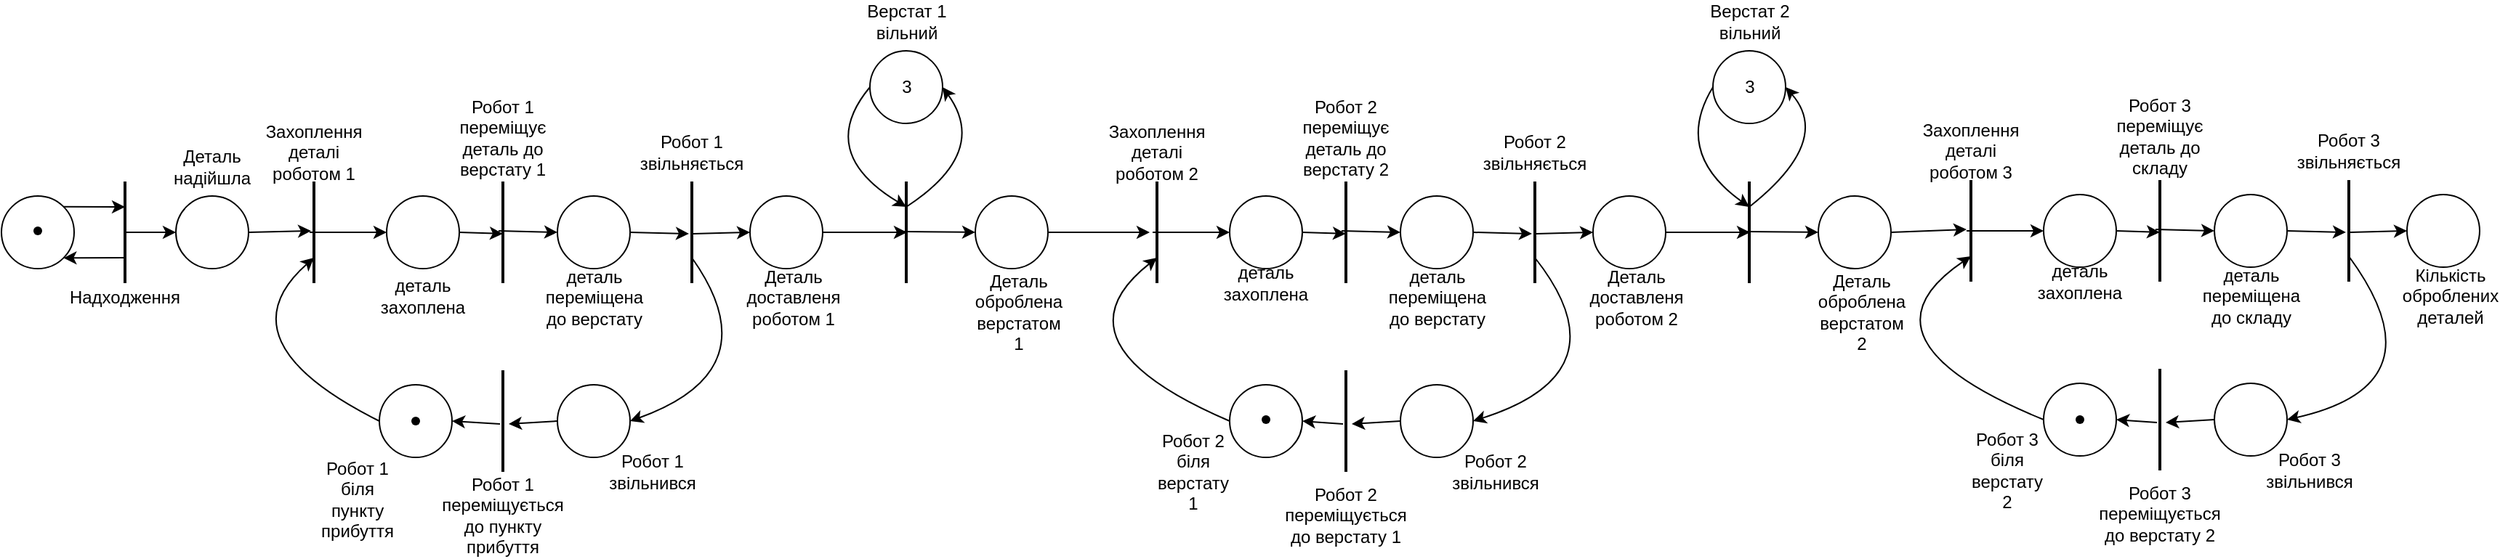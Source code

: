 <mxfile version="20.3.0" type="device"><diagram id="uOhVnYWq_4FHuBtCZYfS" name="Страница 1"><mxGraphModel dx="1916" dy="1195" grid="1" gridSize="10" guides="1" tooltips="1" connect="1" arrows="1" fold="1" page="1" pageScale="1" pageWidth="827" pageHeight="1169" math="0" shadow="0"><root><mxCell id="0"/><mxCell id="1" parent="0"/><mxCell id="Stqh8sStrNUPysJw6Vtm-1" value="" style="ellipse;whiteSpace=wrap;html=1;aspect=fixed;" vertex="1" parent="1"><mxGeometry x="10" y="700" width="50" height="50" as="geometry"/></mxCell><mxCell id="Stqh8sStrNUPysJw6Vtm-2" value="" style="line;strokeWidth=2;direction=south;html=1;" vertex="1" parent="1"><mxGeometry x="90" y="690" width="10" height="70" as="geometry"/></mxCell><mxCell id="Stqh8sStrNUPysJw6Vtm-3" value="" style="endArrow=classic;html=1;exitX=1;exitY=0;exitDx=0;exitDy=0;entryX=0.25;entryY=0.5;entryDx=0;entryDy=0;entryPerimeter=0;" edge="1" parent="1" source="Stqh8sStrNUPysJw6Vtm-1" target="Stqh8sStrNUPysJw6Vtm-2"><mxGeometry width="50" height="50" relative="1" as="geometry"><mxPoint x="400" y="1030" as="sourcePoint"/><mxPoint x="450" y="980" as="targetPoint"/></mxGeometry></mxCell><mxCell id="Stqh8sStrNUPysJw6Vtm-4" value="" style="endArrow=classic;html=1;exitX=0.75;exitY=0.5;exitDx=0;exitDy=0;exitPerimeter=0;entryX=1;entryY=1;entryDx=0;entryDy=0;" edge="1" parent="1" source="Stqh8sStrNUPysJw6Vtm-2" target="Stqh8sStrNUPysJw6Vtm-1"><mxGeometry width="50" height="50" relative="1" as="geometry"><mxPoint x="400" y="1030" as="sourcePoint"/><mxPoint x="450" y="980" as="targetPoint"/></mxGeometry></mxCell><mxCell id="Stqh8sStrNUPysJw6Vtm-5" value="" style="ellipse;whiteSpace=wrap;html=1;aspect=fixed;" vertex="1" parent="1"><mxGeometry x="130" y="700" width="50" height="50" as="geometry"/></mxCell><mxCell id="Stqh8sStrNUPysJw6Vtm-6" value="" style="ellipse;whiteSpace=wrap;html=1;aspect=fixed;" vertex="1" parent="1"><mxGeometry x="275" y="700" width="50" height="50" as="geometry"/></mxCell><mxCell id="Stqh8sStrNUPysJw6Vtm-7" value="" style="line;strokeWidth=2;direction=south;html=1;" vertex="1" parent="1"><mxGeometry x="220" y="690" width="10" height="70" as="geometry"/></mxCell><mxCell id="Stqh8sStrNUPysJw6Vtm-8" value="" style="ellipse;whiteSpace=wrap;html=1;aspect=fixed;" vertex="1" parent="1"><mxGeometry x="392.5" y="700" width="50" height="50" as="geometry"/></mxCell><mxCell id="Stqh8sStrNUPysJw6Vtm-9" value="" style="ellipse;whiteSpace=wrap;html=1;aspect=fixed;" vertex="1" parent="1"><mxGeometry x="525" y="700" width="50" height="50" as="geometry"/></mxCell><mxCell id="Stqh8sStrNUPysJw6Vtm-10" value="" style="line;strokeWidth=2;direction=south;html=1;" vertex="1" parent="1"><mxGeometry x="350" y="690" width="10" height="70" as="geometry"/></mxCell><mxCell id="Stqh8sStrNUPysJw6Vtm-11" value="" style="line;strokeWidth=2;direction=south;html=1;" vertex="1" parent="1"><mxGeometry x="480" y="690" width="10" height="70" as="geometry"/></mxCell><mxCell id="Stqh8sStrNUPysJw6Vtm-12" value="" style="line;strokeWidth=2;direction=south;html=1;" vertex="1" parent="1"><mxGeometry x="627.5" y="690" width="10" height="70" as="geometry"/></mxCell><mxCell id="Stqh8sStrNUPysJw6Vtm-13" value="3" style="ellipse;whiteSpace=wrap;html=1;aspect=fixed;" vertex="1" parent="1"><mxGeometry x="607.5" y="600" width="50" height="50" as="geometry"/></mxCell><mxCell id="Stqh8sStrNUPysJw6Vtm-16" value="Верстат 1 вільний" style="text;html=1;strokeColor=none;fillColor=none;align=center;verticalAlign=middle;whiteSpace=wrap;rounded=0;" vertex="1" parent="1"><mxGeometry x="593.75" y="570" width="77.5" height="20" as="geometry"/></mxCell><mxCell id="Stqh8sStrNUPysJw6Vtm-17" value="" style="ellipse;whiteSpace=wrap;html=1;aspect=fixed;" vertex="1" parent="1"><mxGeometry x="270" y="830" width="50" height="50" as="geometry"/></mxCell><mxCell id="Stqh8sStrNUPysJw6Vtm-18" value="" style="ellipse;whiteSpace=wrap;html=1;aspect=fixed;" vertex="1" parent="1"><mxGeometry x="392.5" y="830" width="50" height="50" as="geometry"/></mxCell><mxCell id="Stqh8sStrNUPysJw6Vtm-19" value="" style="line;strokeWidth=2;direction=south;html=1;" vertex="1" parent="1"><mxGeometry x="350" y="820" width="10" height="70" as="geometry"/></mxCell><mxCell id="Stqh8sStrNUPysJw6Vtm-20" value="" style="endArrow=classic;html=1;exitX=0.5;exitY=0.6;exitDx=0;exitDy=0;exitPerimeter=0;" edge="1" parent="1" source="Stqh8sStrNUPysJw6Vtm-2"><mxGeometry width="50" height="50" relative="1" as="geometry"><mxPoint x="470" y="740" as="sourcePoint"/><mxPoint x="130" y="725" as="targetPoint"/></mxGeometry></mxCell><mxCell id="Stqh8sStrNUPysJw6Vtm-21" value="" style="endArrow=classic;html=1;exitX=1;exitY=0.5;exitDx=0;exitDy=0;entryX=0.486;entryY=0.7;entryDx=0;entryDy=0;entryPerimeter=0;" edge="1" parent="1" source="Stqh8sStrNUPysJw6Vtm-5" target="Stqh8sStrNUPysJw6Vtm-7"><mxGeometry width="50" height="50" relative="1" as="geometry"><mxPoint x="470" y="740" as="sourcePoint"/><mxPoint x="520" y="690" as="targetPoint"/></mxGeometry></mxCell><mxCell id="Stqh8sStrNUPysJw6Vtm-22" value="" style="endArrow=classic;html=1;exitX=0.5;exitY=0.8;exitDx=0;exitDy=0;exitPerimeter=0;entryX=0;entryY=0.5;entryDx=0;entryDy=0;" edge="1" parent="1" source="Stqh8sStrNUPysJw6Vtm-7" target="Stqh8sStrNUPysJw6Vtm-6"><mxGeometry width="50" height="50" relative="1" as="geometry"><mxPoint x="470" y="740" as="sourcePoint"/><mxPoint x="520" y="690" as="targetPoint"/></mxGeometry></mxCell><mxCell id="Stqh8sStrNUPysJw6Vtm-23" value="" style="endArrow=classic;html=1;exitX=1;exitY=0.5;exitDx=0;exitDy=0;entryX=0.514;entryY=0.5;entryDx=0;entryDy=0;entryPerimeter=0;" edge="1" parent="1" source="Stqh8sStrNUPysJw6Vtm-6" target="Stqh8sStrNUPysJw6Vtm-10"><mxGeometry width="50" height="50" relative="1" as="geometry"><mxPoint x="470" y="740" as="sourcePoint"/><mxPoint x="520" y="690" as="targetPoint"/></mxGeometry></mxCell><mxCell id="Stqh8sStrNUPysJw6Vtm-24" value="" style="endArrow=classic;html=1;exitX=0.486;exitY=0.8;exitDx=0;exitDy=0;exitPerimeter=0;entryX=0;entryY=0.5;entryDx=0;entryDy=0;" edge="1" parent="1" source="Stqh8sStrNUPysJw6Vtm-10" target="Stqh8sStrNUPysJw6Vtm-8"><mxGeometry width="50" height="50" relative="1" as="geometry"><mxPoint x="470" y="740" as="sourcePoint"/><mxPoint x="520" y="690" as="targetPoint"/></mxGeometry></mxCell><mxCell id="Stqh8sStrNUPysJw6Vtm-25" value="" style="endArrow=classic;html=1;exitX=1;exitY=0.5;exitDx=0;exitDy=0;entryX=0.514;entryY=0.7;entryDx=0;entryDy=0;entryPerimeter=0;" edge="1" parent="1" source="Stqh8sStrNUPysJw6Vtm-8" target="Stqh8sStrNUPysJw6Vtm-11"><mxGeometry width="50" height="50" relative="1" as="geometry"><mxPoint x="470" y="740" as="sourcePoint"/><mxPoint x="520" y="690" as="targetPoint"/></mxGeometry></mxCell><mxCell id="Stqh8sStrNUPysJw6Vtm-26" value="" style="endArrow=classic;html=1;exitX=0.514;exitY=0.4;exitDx=0;exitDy=0;exitPerimeter=0;entryX=0;entryY=0.5;entryDx=0;entryDy=0;" edge="1" parent="1" source="Stqh8sStrNUPysJw6Vtm-11" target="Stqh8sStrNUPysJw6Vtm-9"><mxGeometry width="50" height="50" relative="1" as="geometry"><mxPoint x="470" y="740" as="sourcePoint"/><mxPoint x="520" y="690" as="targetPoint"/></mxGeometry></mxCell><mxCell id="Stqh8sStrNUPysJw6Vtm-27" value="" style="endArrow=classic;html=1;entryX=0.5;entryY=0.45;entryDx=0;entryDy=0;entryPerimeter=0;exitX=1;exitY=0.5;exitDx=0;exitDy=0;" edge="1" parent="1" source="Stqh8sStrNUPysJw6Vtm-9" target="Stqh8sStrNUPysJw6Vtm-12"><mxGeometry width="50" height="50" relative="1" as="geometry"><mxPoint x="470" y="740" as="sourcePoint"/><mxPoint x="520" y="690" as="targetPoint"/></mxGeometry></mxCell><mxCell id="Stqh8sStrNUPysJw6Vtm-30" value="" style="endArrow=classic;html=1;exitX=0;exitY=0.5;exitDx=0;exitDy=0;entryX=0.529;entryY=0.1;entryDx=0;entryDy=0;entryPerimeter=0;" edge="1" parent="1" source="Stqh8sStrNUPysJw6Vtm-18" target="Stqh8sStrNUPysJw6Vtm-19"><mxGeometry width="50" height="50" relative="1" as="geometry"><mxPoint x="470" y="740" as="sourcePoint"/><mxPoint x="520" y="690" as="targetPoint"/></mxGeometry></mxCell><mxCell id="Stqh8sStrNUPysJw6Vtm-31" value="" style="endArrow=classic;html=1;exitX=0.529;exitY=0.7;exitDx=0;exitDy=0;exitPerimeter=0;entryX=1;entryY=0.5;entryDx=0;entryDy=0;" edge="1" parent="1" source="Stqh8sStrNUPysJw6Vtm-19" target="Stqh8sStrNUPysJw6Vtm-17"><mxGeometry width="50" height="50" relative="1" as="geometry"><mxPoint x="470" y="740" as="sourcePoint"/><mxPoint x="520" y="690" as="targetPoint"/></mxGeometry></mxCell><mxCell id="Stqh8sStrNUPysJw6Vtm-32" value="Надходження" style="text;html=1;strokeColor=none;fillColor=none;align=center;verticalAlign=middle;whiteSpace=wrap;rounded=0;" vertex="1" parent="1"><mxGeometry x="75" y="760" width="40" height="20" as="geometry"/></mxCell><mxCell id="Stqh8sStrNUPysJw6Vtm-33" value="Деталь надійшла" style="text;html=1;strokeColor=none;fillColor=none;align=center;verticalAlign=middle;whiteSpace=wrap;rounded=0;" vertex="1" parent="1"><mxGeometry x="135" y="670" width="40" height="20" as="geometry"/></mxCell><mxCell id="Stqh8sStrNUPysJw6Vtm-34" value="Захоплення деталі роботом 1" style="text;html=1;strokeColor=none;fillColor=none;align=center;verticalAlign=middle;whiteSpace=wrap;rounded=0;" vertex="1" parent="1"><mxGeometry x="205" y="660" width="40" height="20" as="geometry"/></mxCell><mxCell id="Stqh8sStrNUPysJw6Vtm-35" value="деталь захоплена" style="text;html=1;strokeColor=none;fillColor=none;align=center;verticalAlign=middle;whiteSpace=wrap;rounded=0;" vertex="1" parent="1"><mxGeometry x="280" y="759" width="40" height="20" as="geometry"/></mxCell><mxCell id="Stqh8sStrNUPysJw6Vtm-36" value="деталь переміщена до верстату" style="text;html=1;strokeColor=none;fillColor=none;align=center;verticalAlign=middle;whiteSpace=wrap;rounded=0;" vertex="1" parent="1"><mxGeometry x="397.5" y="760" width="40" height="20" as="geometry"/></mxCell><mxCell id="Stqh8sStrNUPysJw6Vtm-37" value="Робот 1 переміщує деталь до верстату 1" style="text;html=1;strokeColor=none;fillColor=none;align=center;verticalAlign=middle;whiteSpace=wrap;rounded=0;" vertex="1" parent="1"><mxGeometry x="335" y="650" width="40" height="20" as="geometry"/></mxCell><mxCell id="Stqh8sStrNUPysJw6Vtm-38" value="Робот 1 переміщується до пункту прибуття" style="text;html=1;strokeColor=none;fillColor=none;align=center;verticalAlign=middle;whiteSpace=wrap;rounded=0;" vertex="1" parent="1"><mxGeometry x="335" y="910" width="40" height="20" as="geometry"/></mxCell><mxCell id="Stqh8sStrNUPysJw6Vtm-39" value="Робот 1 біля пункту прибуття" style="text;html=1;strokeColor=none;fillColor=none;align=center;verticalAlign=middle;whiteSpace=wrap;rounded=0;" vertex="1" parent="1"><mxGeometry x="235" y="899" width="40" height="20" as="geometry"/></mxCell><mxCell id="Stqh8sStrNUPysJw6Vtm-40" value="Робот 1 звільнився" style="text;html=1;strokeColor=none;fillColor=none;align=center;verticalAlign=middle;whiteSpace=wrap;rounded=0;" vertex="1" parent="1"><mxGeometry x="437.5" y="880" width="40" height="20" as="geometry"/></mxCell><mxCell id="Stqh8sStrNUPysJw6Vtm-41" value="Робот 1 звільняється" style="text;html=1;strokeColor=none;fillColor=none;align=center;verticalAlign=middle;whiteSpace=wrap;rounded=0;" vertex="1" parent="1"><mxGeometry x="465" y="660" width="40" height="20" as="geometry"/></mxCell><mxCell id="Stqh8sStrNUPysJw6Vtm-42" value="Деталь доставленя роботом 1" style="text;html=1;strokeColor=none;fillColor=none;align=center;verticalAlign=middle;whiteSpace=wrap;rounded=0;" vertex="1" parent="1"><mxGeometry x="535" y="760" width="40" height="20" as="geometry"/></mxCell><mxCell id="Stqh8sStrNUPysJw6Vtm-43" value="" style="ellipse;whiteSpace=wrap;html=1;aspect=fixed;" vertex="1" parent="1"><mxGeometry x="680" y="700" width="50" height="50" as="geometry"/></mxCell><mxCell id="Stqh8sStrNUPysJw6Vtm-44" value="" style="endArrow=classic;html=1;entryX=0;entryY=0.5;entryDx=0;entryDy=0;exitX=0.492;exitY=0.707;exitDx=0;exitDy=0;exitPerimeter=0;" edge="1" parent="1" source="Stqh8sStrNUPysJw6Vtm-12" target="Stqh8sStrNUPysJw6Vtm-43"><mxGeometry width="50" height="50" relative="1" as="geometry"><mxPoint x="620" y="730" as="sourcePoint"/><mxPoint x="670" y="680" as="targetPoint"/></mxGeometry></mxCell><mxCell id="Stqh8sStrNUPysJw6Vtm-45" value="Деталь оброблена верстатом 1" style="text;html=1;strokeColor=none;fillColor=none;align=center;verticalAlign=middle;whiteSpace=wrap;rounded=0;" vertex="1" parent="1"><mxGeometry x="690" y="770" width="40" height="20" as="geometry"/></mxCell><mxCell id="Stqh8sStrNUPysJw6Vtm-46" value="" style="ellipse;whiteSpace=wrap;html=1;aspect=fixed;" vertex="1" parent="1"><mxGeometry x="855" y="700" width="50" height="50" as="geometry"/></mxCell><mxCell id="Stqh8sStrNUPysJw6Vtm-47" value="" style="line;strokeWidth=2;direction=south;html=1;" vertex="1" parent="1"><mxGeometry x="800" y="690" width="10" height="70" as="geometry"/></mxCell><mxCell id="Stqh8sStrNUPysJw6Vtm-48" value="" style="ellipse;whiteSpace=wrap;html=1;aspect=fixed;" vertex="1" parent="1"><mxGeometry x="972.5" y="700" width="50" height="50" as="geometry"/></mxCell><mxCell id="Stqh8sStrNUPysJw6Vtm-49" value="" style="ellipse;whiteSpace=wrap;html=1;aspect=fixed;" vertex="1" parent="1"><mxGeometry x="1105" y="700" width="50" height="50" as="geometry"/></mxCell><mxCell id="Stqh8sStrNUPysJw6Vtm-50" value="" style="line;strokeWidth=2;direction=south;html=1;" vertex="1" parent="1"><mxGeometry x="930" y="690" width="10" height="70" as="geometry"/></mxCell><mxCell id="Stqh8sStrNUPysJw6Vtm-51" value="" style="line;strokeWidth=2;direction=south;html=1;" vertex="1" parent="1"><mxGeometry x="1060" y="690" width="10" height="70" as="geometry"/></mxCell><mxCell id="Stqh8sStrNUPysJw6Vtm-52" value="" style="line;strokeWidth=2;direction=south;html=1;" vertex="1" parent="1"><mxGeometry x="1207.5" y="690" width="10" height="70" as="geometry"/></mxCell><mxCell id="Stqh8sStrNUPysJw6Vtm-53" value="3" style="ellipse;whiteSpace=wrap;html=1;aspect=fixed;" vertex="1" parent="1"><mxGeometry x="1187.5" y="600" width="50" height="50" as="geometry"/></mxCell><mxCell id="Stqh8sStrNUPysJw6Vtm-56" value="Верстат 2 вільний" style="text;html=1;strokeColor=none;fillColor=none;align=center;verticalAlign=middle;whiteSpace=wrap;rounded=0;" vertex="1" parent="1"><mxGeometry x="1173.75" y="570" width="77.5" height="20" as="geometry"/></mxCell><mxCell id="Stqh8sStrNUPysJw6Vtm-57" value="" style="ellipse;whiteSpace=wrap;html=1;aspect=fixed;" vertex="1" parent="1"><mxGeometry x="855" y="830" width="50" height="50" as="geometry"/></mxCell><mxCell id="Stqh8sStrNUPysJw6Vtm-58" value="" style="ellipse;whiteSpace=wrap;html=1;aspect=fixed;" vertex="1" parent="1"><mxGeometry x="972.5" y="830" width="50" height="50" as="geometry"/></mxCell><mxCell id="Stqh8sStrNUPysJw6Vtm-59" value="" style="line;strokeWidth=2;direction=south;html=1;" vertex="1" parent="1"><mxGeometry x="930" y="820" width="10" height="70" as="geometry"/></mxCell><mxCell id="Stqh8sStrNUPysJw6Vtm-60" value="" style="endArrow=classic;html=1;exitX=0.5;exitY=0.8;exitDx=0;exitDy=0;exitPerimeter=0;entryX=0;entryY=0.5;entryDx=0;entryDy=0;" edge="1" parent="1" source="Stqh8sStrNUPysJw6Vtm-47" target="Stqh8sStrNUPysJw6Vtm-46"><mxGeometry width="50" height="50" relative="1" as="geometry"><mxPoint x="1050" y="740" as="sourcePoint"/><mxPoint x="1100" y="690" as="targetPoint"/></mxGeometry></mxCell><mxCell id="Stqh8sStrNUPysJw6Vtm-61" value="" style="endArrow=classic;html=1;exitX=1;exitY=0.5;exitDx=0;exitDy=0;entryX=0.514;entryY=0.5;entryDx=0;entryDy=0;entryPerimeter=0;" edge="1" parent="1" source="Stqh8sStrNUPysJw6Vtm-46" target="Stqh8sStrNUPysJw6Vtm-50"><mxGeometry width="50" height="50" relative="1" as="geometry"><mxPoint x="1050" y="740" as="sourcePoint"/><mxPoint x="1100" y="690" as="targetPoint"/></mxGeometry></mxCell><mxCell id="Stqh8sStrNUPysJw6Vtm-62" value="" style="endArrow=classic;html=1;exitX=0.486;exitY=0.8;exitDx=0;exitDy=0;exitPerimeter=0;entryX=0;entryY=0.5;entryDx=0;entryDy=0;" edge="1" parent="1" source="Stqh8sStrNUPysJw6Vtm-50" target="Stqh8sStrNUPysJw6Vtm-48"><mxGeometry width="50" height="50" relative="1" as="geometry"><mxPoint x="1050" y="740" as="sourcePoint"/><mxPoint x="1100" y="690" as="targetPoint"/></mxGeometry></mxCell><mxCell id="Stqh8sStrNUPysJw6Vtm-63" value="" style="endArrow=classic;html=1;exitX=1;exitY=0.5;exitDx=0;exitDy=0;entryX=0.514;entryY=0.7;entryDx=0;entryDy=0;entryPerimeter=0;" edge="1" parent="1" source="Stqh8sStrNUPysJw6Vtm-48" target="Stqh8sStrNUPysJw6Vtm-51"><mxGeometry width="50" height="50" relative="1" as="geometry"><mxPoint x="1050" y="740" as="sourcePoint"/><mxPoint x="1100" y="690" as="targetPoint"/></mxGeometry></mxCell><mxCell id="Stqh8sStrNUPysJw6Vtm-64" value="" style="endArrow=classic;html=1;exitX=0.514;exitY=0.4;exitDx=0;exitDy=0;exitPerimeter=0;entryX=0;entryY=0.5;entryDx=0;entryDy=0;" edge="1" parent="1" source="Stqh8sStrNUPysJw6Vtm-51" target="Stqh8sStrNUPysJw6Vtm-49"><mxGeometry width="50" height="50" relative="1" as="geometry"><mxPoint x="1050" y="740" as="sourcePoint"/><mxPoint x="1100" y="690" as="targetPoint"/></mxGeometry></mxCell><mxCell id="Stqh8sStrNUPysJw6Vtm-65" value="" style="endArrow=classic;html=1;entryX=0.5;entryY=0.45;entryDx=0;entryDy=0;entryPerimeter=0;exitX=1;exitY=0.5;exitDx=0;exitDy=0;" edge="1" parent="1" source="Stqh8sStrNUPysJw6Vtm-49" target="Stqh8sStrNUPysJw6Vtm-52"><mxGeometry width="50" height="50" relative="1" as="geometry"><mxPoint x="1050" y="740" as="sourcePoint"/><mxPoint x="1100" y="690" as="targetPoint"/></mxGeometry></mxCell><mxCell id="Stqh8sStrNUPysJw6Vtm-68" value="" style="endArrow=classic;html=1;exitX=0;exitY=0.5;exitDx=0;exitDy=0;entryX=0.529;entryY=0.1;entryDx=0;entryDy=0;entryPerimeter=0;" edge="1" parent="1" source="Stqh8sStrNUPysJw6Vtm-58" target="Stqh8sStrNUPysJw6Vtm-59"><mxGeometry width="50" height="50" relative="1" as="geometry"><mxPoint x="1050" y="740" as="sourcePoint"/><mxPoint x="1100" y="690" as="targetPoint"/></mxGeometry></mxCell><mxCell id="Stqh8sStrNUPysJw6Vtm-69" value="" style="endArrow=classic;html=1;exitX=0.529;exitY=0.7;exitDx=0;exitDy=0;exitPerimeter=0;entryX=1;entryY=0.5;entryDx=0;entryDy=0;" edge="1" parent="1" source="Stqh8sStrNUPysJw6Vtm-59" target="Stqh8sStrNUPysJw6Vtm-57"><mxGeometry width="50" height="50" relative="1" as="geometry"><mxPoint x="1050" y="740" as="sourcePoint"/><mxPoint x="1100" y="690" as="targetPoint"/></mxGeometry></mxCell><mxCell id="Stqh8sStrNUPysJw6Vtm-70" value="Захоплення деталі роботом 2" style="text;html=1;strokeColor=none;fillColor=none;align=center;verticalAlign=middle;whiteSpace=wrap;rounded=0;" vertex="1" parent="1"><mxGeometry x="785" y="660" width="40" height="20" as="geometry"/></mxCell><mxCell id="Stqh8sStrNUPysJw6Vtm-71" value="деталь захоплена" style="text;html=1;strokeColor=none;fillColor=none;align=center;verticalAlign=middle;whiteSpace=wrap;rounded=0;" vertex="1" parent="1"><mxGeometry x="860" y="750" width="40" height="20" as="geometry"/></mxCell><mxCell id="Stqh8sStrNUPysJw6Vtm-72" value="деталь переміщена до верстату" style="text;html=1;strokeColor=none;fillColor=none;align=center;verticalAlign=middle;whiteSpace=wrap;rounded=0;" vertex="1" parent="1"><mxGeometry x="977.5" y="760" width="40" height="20" as="geometry"/></mxCell><mxCell id="Stqh8sStrNUPysJw6Vtm-73" value="Робот 2 переміщує деталь до верстату 2" style="text;html=1;strokeColor=none;fillColor=none;align=center;verticalAlign=middle;whiteSpace=wrap;rounded=0;" vertex="1" parent="1"><mxGeometry x="915" y="650" width="40" height="20" as="geometry"/></mxCell><mxCell id="Stqh8sStrNUPysJw6Vtm-74" value="Робот 2 переміщується до верстату 1" style="text;html=1;strokeColor=none;fillColor=none;align=center;verticalAlign=middle;whiteSpace=wrap;rounded=0;" vertex="1" parent="1"><mxGeometry x="915" y="910" width="40" height="20" as="geometry"/></mxCell><mxCell id="Stqh8sStrNUPysJw6Vtm-75" value="Робот 2 біля верстату 1" style="text;html=1;strokeColor=none;fillColor=none;align=center;verticalAlign=middle;whiteSpace=wrap;rounded=0;" vertex="1" parent="1"><mxGeometry x="810" y="880" width="40" height="20" as="geometry"/></mxCell><mxCell id="Stqh8sStrNUPysJw6Vtm-76" value="Робот 2 звільнився" style="text;html=1;strokeColor=none;fillColor=none;align=center;verticalAlign=middle;whiteSpace=wrap;rounded=0;" vertex="1" parent="1"><mxGeometry x="1017.5" y="880" width="40" height="20" as="geometry"/></mxCell><mxCell id="Stqh8sStrNUPysJw6Vtm-77" value="Робот 2 звільняється" style="text;html=1;strokeColor=none;fillColor=none;align=center;verticalAlign=middle;whiteSpace=wrap;rounded=0;" vertex="1" parent="1"><mxGeometry x="1045" y="660" width="40" height="20" as="geometry"/></mxCell><mxCell id="Stqh8sStrNUPysJw6Vtm-78" value="Деталь доставленя роботом 2" style="text;html=1;strokeColor=none;fillColor=none;align=center;verticalAlign=middle;whiteSpace=wrap;rounded=0;" vertex="1" parent="1"><mxGeometry x="1115" y="760" width="40" height="20" as="geometry"/></mxCell><mxCell id="Stqh8sStrNUPysJw6Vtm-79" value="" style="ellipse;whiteSpace=wrap;html=1;aspect=fixed;" vertex="1" parent="1"><mxGeometry x="1260" y="700" width="50" height="50" as="geometry"/></mxCell><mxCell id="Stqh8sStrNUPysJw6Vtm-80" value="" style="endArrow=classic;html=1;entryX=0;entryY=0.5;entryDx=0;entryDy=0;exitX=0.492;exitY=0.707;exitDx=0;exitDy=0;exitPerimeter=0;" edge="1" parent="1" source="Stqh8sStrNUPysJw6Vtm-52" target="Stqh8sStrNUPysJw6Vtm-79"><mxGeometry width="50" height="50" relative="1" as="geometry"><mxPoint x="1200" y="730" as="sourcePoint"/><mxPoint x="1250" y="680" as="targetPoint"/></mxGeometry></mxCell><mxCell id="Stqh8sStrNUPysJw6Vtm-81" value="Деталь оброблена верстатом 2" style="text;html=1;strokeColor=none;fillColor=none;align=center;verticalAlign=middle;whiteSpace=wrap;rounded=0;" vertex="1" parent="1"><mxGeometry x="1270" y="770" width="40" height="20" as="geometry"/></mxCell><mxCell id="Stqh8sStrNUPysJw6Vtm-82" value="" style="ellipse;whiteSpace=wrap;html=1;aspect=fixed;" vertex="1" parent="1"><mxGeometry x="1415" y="699" width="50" height="50" as="geometry"/></mxCell><mxCell id="Stqh8sStrNUPysJw6Vtm-83" value="" style="line;strokeWidth=2;direction=south;html=1;" vertex="1" parent="1"><mxGeometry x="1360" y="689" width="10" height="70" as="geometry"/></mxCell><mxCell id="Stqh8sStrNUPysJw6Vtm-84" value="" style="ellipse;whiteSpace=wrap;html=1;aspect=fixed;" vertex="1" parent="1"><mxGeometry x="1532.5" y="699" width="50" height="50" as="geometry"/></mxCell><mxCell id="Stqh8sStrNUPysJw6Vtm-85" value="" style="ellipse;whiteSpace=wrap;html=1;aspect=fixed;" vertex="1" parent="1"><mxGeometry x="1665" y="699" width="50" height="50" as="geometry"/></mxCell><mxCell id="Stqh8sStrNUPysJw6Vtm-86" value="" style="line;strokeWidth=2;direction=south;html=1;" vertex="1" parent="1"><mxGeometry x="1490" y="689" width="10" height="70" as="geometry"/></mxCell><mxCell id="Stqh8sStrNUPysJw6Vtm-87" value="" style="line;strokeWidth=2;direction=south;html=1;" vertex="1" parent="1"><mxGeometry x="1620" y="689" width="10" height="70" as="geometry"/></mxCell><mxCell id="Stqh8sStrNUPysJw6Vtm-88" value="" style="ellipse;whiteSpace=wrap;html=1;aspect=fixed;" vertex="1" parent="1"><mxGeometry x="1415" y="829" width="50" height="50" as="geometry"/></mxCell><mxCell id="Stqh8sStrNUPysJw6Vtm-89" value="" style="ellipse;whiteSpace=wrap;html=1;aspect=fixed;" vertex="1" parent="1"><mxGeometry x="1532.5" y="829" width="50" height="50" as="geometry"/></mxCell><mxCell id="Stqh8sStrNUPysJw6Vtm-90" value="" style="line;strokeWidth=2;direction=south;html=1;" vertex="1" parent="1"><mxGeometry x="1490" y="819" width="10" height="70" as="geometry"/></mxCell><mxCell id="Stqh8sStrNUPysJw6Vtm-91" value="" style="endArrow=classic;html=1;exitX=0.5;exitY=0.8;exitDx=0;exitDy=0;exitPerimeter=0;entryX=0;entryY=0.5;entryDx=0;entryDy=0;" edge="1" parent="1" source="Stqh8sStrNUPysJw6Vtm-83" target="Stqh8sStrNUPysJw6Vtm-82"><mxGeometry width="50" height="50" relative="1" as="geometry"><mxPoint x="1610" y="739" as="sourcePoint"/><mxPoint x="1660" y="689" as="targetPoint"/></mxGeometry></mxCell><mxCell id="Stqh8sStrNUPysJw6Vtm-92" value="" style="endArrow=classic;html=1;exitX=1;exitY=0.5;exitDx=0;exitDy=0;entryX=0.514;entryY=0.5;entryDx=0;entryDy=0;entryPerimeter=0;" edge="1" parent="1" source="Stqh8sStrNUPysJw6Vtm-82" target="Stqh8sStrNUPysJw6Vtm-86"><mxGeometry width="50" height="50" relative="1" as="geometry"><mxPoint x="1610" y="739" as="sourcePoint"/><mxPoint x="1660" y="689" as="targetPoint"/></mxGeometry></mxCell><mxCell id="Stqh8sStrNUPysJw6Vtm-93" value="" style="endArrow=classic;html=1;exitX=0.486;exitY=0.8;exitDx=0;exitDy=0;exitPerimeter=0;entryX=0;entryY=0.5;entryDx=0;entryDy=0;" edge="1" parent="1" source="Stqh8sStrNUPysJw6Vtm-86" target="Stqh8sStrNUPysJw6Vtm-84"><mxGeometry width="50" height="50" relative="1" as="geometry"><mxPoint x="1610" y="739" as="sourcePoint"/><mxPoint x="1660" y="689" as="targetPoint"/></mxGeometry></mxCell><mxCell id="Stqh8sStrNUPysJw6Vtm-94" value="" style="endArrow=classic;html=1;exitX=1;exitY=0.5;exitDx=0;exitDy=0;entryX=0.514;entryY=0.7;entryDx=0;entryDy=0;entryPerimeter=0;" edge="1" parent="1" source="Stqh8sStrNUPysJw6Vtm-84" target="Stqh8sStrNUPysJw6Vtm-87"><mxGeometry width="50" height="50" relative="1" as="geometry"><mxPoint x="1610" y="739" as="sourcePoint"/><mxPoint x="1660" y="689" as="targetPoint"/></mxGeometry></mxCell><mxCell id="Stqh8sStrNUPysJw6Vtm-95" value="" style="endArrow=classic;html=1;exitX=0.514;exitY=0.4;exitDx=0;exitDy=0;exitPerimeter=0;entryX=0;entryY=0.5;entryDx=0;entryDy=0;" edge="1" parent="1" source="Stqh8sStrNUPysJw6Vtm-87" target="Stqh8sStrNUPysJw6Vtm-85"><mxGeometry width="50" height="50" relative="1" as="geometry"><mxPoint x="1610" y="739" as="sourcePoint"/><mxPoint x="1660" y="689" as="targetPoint"/></mxGeometry></mxCell><mxCell id="Stqh8sStrNUPysJw6Vtm-98" value="" style="endArrow=classic;html=1;exitX=0;exitY=0.5;exitDx=0;exitDy=0;entryX=0.529;entryY=0.1;entryDx=0;entryDy=0;entryPerimeter=0;" edge="1" parent="1" source="Stqh8sStrNUPysJw6Vtm-89" target="Stqh8sStrNUPysJw6Vtm-90"><mxGeometry width="50" height="50" relative="1" as="geometry"><mxPoint x="1610" y="739" as="sourcePoint"/><mxPoint x="1660" y="689" as="targetPoint"/></mxGeometry></mxCell><mxCell id="Stqh8sStrNUPysJw6Vtm-99" value="" style="endArrow=classic;html=1;exitX=0.529;exitY=0.7;exitDx=0;exitDy=0;exitPerimeter=0;entryX=1;entryY=0.5;entryDx=0;entryDy=0;" edge="1" parent="1" source="Stqh8sStrNUPysJw6Vtm-90" target="Stqh8sStrNUPysJw6Vtm-88"><mxGeometry width="50" height="50" relative="1" as="geometry"><mxPoint x="1610" y="739" as="sourcePoint"/><mxPoint x="1660" y="689" as="targetPoint"/></mxGeometry></mxCell><mxCell id="Stqh8sStrNUPysJw6Vtm-100" value="Захоплення деталі роботом 3" style="text;html=1;strokeColor=none;fillColor=none;align=center;verticalAlign=middle;whiteSpace=wrap;rounded=0;" vertex="1" parent="1"><mxGeometry x="1345" y="659" width="40" height="20" as="geometry"/></mxCell><mxCell id="Stqh8sStrNUPysJw6Vtm-101" value="деталь захоплена" style="text;html=1;strokeColor=none;fillColor=none;align=center;verticalAlign=middle;whiteSpace=wrap;rounded=0;" vertex="1" parent="1"><mxGeometry x="1420" y="749" width="40" height="20" as="geometry"/></mxCell><mxCell id="Stqh8sStrNUPysJw6Vtm-102" value="деталь переміщена до складу" style="text;html=1;strokeColor=none;fillColor=none;align=center;verticalAlign=middle;whiteSpace=wrap;rounded=0;" vertex="1" parent="1"><mxGeometry x="1537.5" y="759" width="40" height="20" as="geometry"/></mxCell><mxCell id="Stqh8sStrNUPysJw6Vtm-103" value="Робот 3 переміщує деталь до складу" style="text;html=1;strokeColor=none;fillColor=none;align=center;verticalAlign=middle;whiteSpace=wrap;rounded=0;" vertex="1" parent="1"><mxGeometry x="1475" y="649" width="40" height="20" as="geometry"/></mxCell><mxCell id="Stqh8sStrNUPysJw6Vtm-104" value="Робот 3 переміщується до верстату 2" style="text;html=1;strokeColor=none;fillColor=none;align=center;verticalAlign=middle;whiteSpace=wrap;rounded=0;" vertex="1" parent="1"><mxGeometry x="1475" y="909" width="40" height="20" as="geometry"/></mxCell><mxCell id="Stqh8sStrNUPysJw6Vtm-105" value="Робот 3 біля верстату 2" style="text;html=1;strokeColor=none;fillColor=none;align=center;verticalAlign=middle;whiteSpace=wrap;rounded=0;" vertex="1" parent="1"><mxGeometry x="1370" y="879" width="40" height="20" as="geometry"/></mxCell><mxCell id="Stqh8sStrNUPysJw6Vtm-106" value="Робот 3 звільнився" style="text;html=1;strokeColor=none;fillColor=none;align=center;verticalAlign=middle;whiteSpace=wrap;rounded=0;" vertex="1" parent="1"><mxGeometry x="1577.5" y="879" width="40" height="20" as="geometry"/></mxCell><mxCell id="Stqh8sStrNUPysJw6Vtm-107" value="Робот 3 звільняється" style="text;html=1;strokeColor=none;fillColor=none;align=center;verticalAlign=middle;whiteSpace=wrap;rounded=0;" vertex="1" parent="1"><mxGeometry x="1605" y="659" width="40" height="20" as="geometry"/></mxCell><mxCell id="Stqh8sStrNUPysJw6Vtm-108" value="Кількість оброблених деталей" style="text;html=1;strokeColor=none;fillColor=none;align=center;verticalAlign=middle;whiteSpace=wrap;rounded=0;" vertex="1" parent="1"><mxGeometry x="1675" y="759" width="40" height="20" as="geometry"/></mxCell><mxCell id="Stqh8sStrNUPysJw6Vtm-109" value="" style="endArrow=classic;html=1;entryX=0.486;entryY=0.8;entryDx=0;entryDy=0;entryPerimeter=0;exitX=1;exitY=0.5;exitDx=0;exitDy=0;" edge="1" parent="1" source="Stqh8sStrNUPysJw6Vtm-79" target="Stqh8sStrNUPysJw6Vtm-83"><mxGeometry width="50" height="50" relative="1" as="geometry"><mxPoint x="1230" y="890" as="sourcePoint"/><mxPoint x="1280" y="840" as="targetPoint"/></mxGeometry></mxCell><mxCell id="Stqh8sStrNUPysJw6Vtm-110" value="" style="endArrow=classic;html=1;exitX=1;exitY=0.5;exitDx=0;exitDy=0;" edge="1" parent="1" source="Stqh8sStrNUPysJw6Vtm-43"><mxGeometry width="50" height="50" relative="1" as="geometry"><mxPoint x="770" y="780" as="sourcePoint"/><mxPoint x="800" y="725" as="targetPoint"/></mxGeometry></mxCell><mxCell id="Stqh8sStrNUPysJw6Vtm-111" value="" style="shape=waypoint;sketch=0;size=6;pointerEvents=1;points=[];fillColor=none;resizable=0;rotatable=0;perimeter=centerPerimeter;snapToPoint=1;" vertex="1" parent="1"><mxGeometry x="15" y="704" width="40" height="40" as="geometry"/></mxCell><mxCell id="Stqh8sStrNUPysJw6Vtm-112" value="" style="shape=waypoint;sketch=0;size=6;pointerEvents=1;points=[];fillColor=none;resizable=0;rotatable=0;perimeter=centerPerimeter;snapToPoint=1;" vertex="1" parent="1"><mxGeometry x="275" y="835" width="40" height="40" as="geometry"/></mxCell><mxCell id="Stqh8sStrNUPysJw6Vtm-113" value="" style="shape=waypoint;sketch=0;size=6;pointerEvents=1;points=[];fillColor=none;resizable=0;rotatable=0;perimeter=centerPerimeter;snapToPoint=1;" vertex="1" parent="1"><mxGeometry x="860" y="834" width="40" height="40" as="geometry"/></mxCell><mxCell id="Stqh8sStrNUPysJw6Vtm-114" value="" style="shape=waypoint;sketch=0;size=6;pointerEvents=1;points=[];fillColor=none;resizable=0;rotatable=0;perimeter=centerPerimeter;snapToPoint=1;" vertex="1" parent="1"><mxGeometry x="1420" y="834" width="40" height="40" as="geometry"/></mxCell><mxCell id="Stqh8sStrNUPysJw6Vtm-115" value="" style="curved=1;endArrow=classic;html=1;rounded=0;exitX=0.75;exitY=0.5;exitDx=0;exitDy=0;exitPerimeter=0;entryX=1;entryY=0.5;entryDx=0;entryDy=0;" edge="1" parent="1" source="Stqh8sStrNUPysJw6Vtm-11" target="Stqh8sStrNUPysJw6Vtm-18"><mxGeometry width="50" height="50" relative="1" as="geometry"><mxPoint x="380" y="730" as="sourcePoint"/><mxPoint x="430" y="680" as="targetPoint"/><Array as="points"><mxPoint x="540" y="820"/></Array></mxGeometry></mxCell><mxCell id="Stqh8sStrNUPysJw6Vtm-116" value="" style="curved=1;endArrow=classic;html=1;rounded=0;exitX=0;exitY=0.5;exitDx=0;exitDy=0;entryX=0.75;entryY=0.5;entryDx=0;entryDy=0;entryPerimeter=0;" edge="1" parent="1" source="Stqh8sStrNUPysJw6Vtm-17" target="Stqh8sStrNUPysJw6Vtm-7"><mxGeometry width="50" height="50" relative="1" as="geometry"><mxPoint x="290" y="820" as="sourcePoint"/><mxPoint x="430" y="680" as="targetPoint"/><Array as="points"><mxPoint x="160" y="800"/></Array></mxGeometry></mxCell><mxCell id="Stqh8sStrNUPysJw6Vtm-118" value="" style="curved=1;endArrow=classic;html=1;rounded=0;exitX=0.25;exitY=0.5;exitDx=0;exitDy=0;exitPerimeter=0;entryX=1;entryY=0.5;entryDx=0;entryDy=0;" edge="1" parent="1" source="Stqh8sStrNUPysJw6Vtm-12" target="Stqh8sStrNUPysJw6Vtm-13"><mxGeometry width="50" height="50" relative="1" as="geometry"><mxPoint x="495" y="752.5" as="sourcePoint"/><mxPoint x="452.5" y="865" as="targetPoint"/><Array as="points"><mxPoint x="690" y="670"/></Array></mxGeometry></mxCell><mxCell id="Stqh8sStrNUPysJw6Vtm-119" value="" style="curved=1;endArrow=classic;html=1;rounded=0;exitX=0;exitY=0.5;exitDx=0;exitDy=0;entryX=0.25;entryY=0.5;entryDx=0;entryDy=0;entryPerimeter=0;" edge="1" parent="1" source="Stqh8sStrNUPysJw6Vtm-13" target="Stqh8sStrNUPysJw6Vtm-12"><mxGeometry width="50" height="50" relative="1" as="geometry"><mxPoint x="642.5" y="717.5" as="sourcePoint"/><mxPoint x="667.5" y="635" as="targetPoint"/><Array as="points"><mxPoint x="570" y="670"/></Array></mxGeometry></mxCell><mxCell id="Stqh8sStrNUPysJw6Vtm-120" value="" style="curved=1;endArrow=classic;html=1;rounded=0;entryX=0.75;entryY=0.5;entryDx=0;entryDy=0;entryPerimeter=0;exitX=0;exitY=0.5;exitDx=0;exitDy=0;" edge="1" parent="1" source="Stqh8sStrNUPysJw6Vtm-57" target="Stqh8sStrNUPysJw6Vtm-47"><mxGeometry width="50" height="50" relative="1" as="geometry"><mxPoint x="850" y="850" as="sourcePoint"/><mxPoint x="795" y="744" as="targetPoint"/><Array as="points"><mxPoint x="730" y="801.5"/></Array></mxGeometry></mxCell><mxCell id="Stqh8sStrNUPysJw6Vtm-122" value="" style="curved=1;endArrow=classic;html=1;rounded=0;exitX=0.75;exitY=0.5;exitDx=0;exitDy=0;exitPerimeter=0;entryX=1;entryY=0.5;entryDx=0;entryDy=0;" edge="1" parent="1" source="Stqh8sStrNUPysJw6Vtm-51" target="Stqh8sStrNUPysJw6Vtm-58"><mxGeometry width="50" height="50" relative="1" as="geometry"><mxPoint x="1072.5" y="744" as="sourcePoint"/><mxPoint x="1030" y="856.5" as="targetPoint"/><Array as="points"><mxPoint x="1127.5" y="821.5"/></Array></mxGeometry></mxCell><mxCell id="Stqh8sStrNUPysJw6Vtm-123" value="" style="curved=1;endArrow=classic;html=1;rounded=0;exitX=0.25;exitY=0.5;exitDx=0;exitDy=0;exitPerimeter=0;entryX=1;entryY=0.5;entryDx=0;entryDy=0;" edge="1" parent="1" source="Stqh8sStrNUPysJw6Vtm-52" target="Stqh8sStrNUPysJw6Vtm-53"><mxGeometry width="50" height="50" relative="1" as="geometry"><mxPoint x="1230" y="699.0" as="sourcePoint"/><mxPoint x="1255" y="616.5" as="targetPoint"/><Array as="points"><mxPoint x="1270" y="662"/></Array></mxGeometry></mxCell><mxCell id="Stqh8sStrNUPysJw6Vtm-124" value="" style="curved=1;endArrow=classic;html=1;rounded=0;exitX=0;exitY=0.5;exitDx=0;exitDy=0;entryX=0.25;entryY=0.5;entryDx=0;entryDy=0;entryPerimeter=0;" edge="1" parent="1" source="Stqh8sStrNUPysJw6Vtm-53" target="Stqh8sStrNUPysJw6Vtm-52"><mxGeometry width="50" height="50" relative="1" as="geometry"><mxPoint x="1136.25" y="596.5" as="sourcePoint"/><mxPoint x="1161.25" y="679.0" as="targetPoint"/><Array as="points"><mxPoint x="1160" y="670"/></Array></mxGeometry></mxCell><mxCell id="Stqh8sStrNUPysJw6Vtm-125" value="" style="curved=1;endArrow=classic;html=1;rounded=0;exitX=0.75;exitY=0.5;exitDx=0;exitDy=0;exitPerimeter=0;entryX=1;entryY=0.5;entryDx=0;entryDy=0;" edge="1" parent="1" source="Stqh8sStrNUPysJw6Vtm-87" target="Stqh8sStrNUPysJw6Vtm-89"><mxGeometry width="50" height="50" relative="1" as="geometry"><mxPoint x="1660" y="767.5" as="sourcePoint"/><mxPoint x="1617.5" y="880.0" as="targetPoint"/><Array as="points"><mxPoint x="1690" y="830"/></Array></mxGeometry></mxCell><mxCell id="Stqh8sStrNUPysJw6Vtm-126" value="" style="curved=1;endArrow=classic;html=1;rounded=0;entryX=0.75;entryY=0.5;entryDx=0;entryDy=0;entryPerimeter=0;exitX=0;exitY=0.5;exitDx=0;exitDy=0;" edge="1" parent="1" source="Stqh8sStrNUPysJw6Vtm-88" target="Stqh8sStrNUPysJw6Vtm-83"><mxGeometry width="50" height="50" relative="1" as="geometry"><mxPoint x="1410" y="840" as="sourcePoint"/><mxPoint x="1355" y="740.0" as="targetPoint"/><Array as="points"><mxPoint x="1280" y="799"/></Array></mxGeometry></mxCell></root></mxGraphModel></diagram></mxfile>